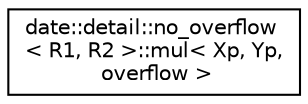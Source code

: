 digraph "Graphical Class Hierarchy"
{
 // LATEX_PDF_SIZE
  edge [fontname="Helvetica",fontsize="10",labelfontname="Helvetica",labelfontsize="10"];
  node [fontname="Helvetica",fontsize="10",shape=record];
  rankdir="LR";
  Node0 [label="date::detail::no_overflow\l\< R1, R2 \>::mul\< Xp, Yp,\l overflow \>",height=0.2,width=0.4,color="black", fillcolor="white", style="filled",URL="$structdate_1_1detail_1_1no__overflow_1_1mul.html",tooltip=" "];
}
